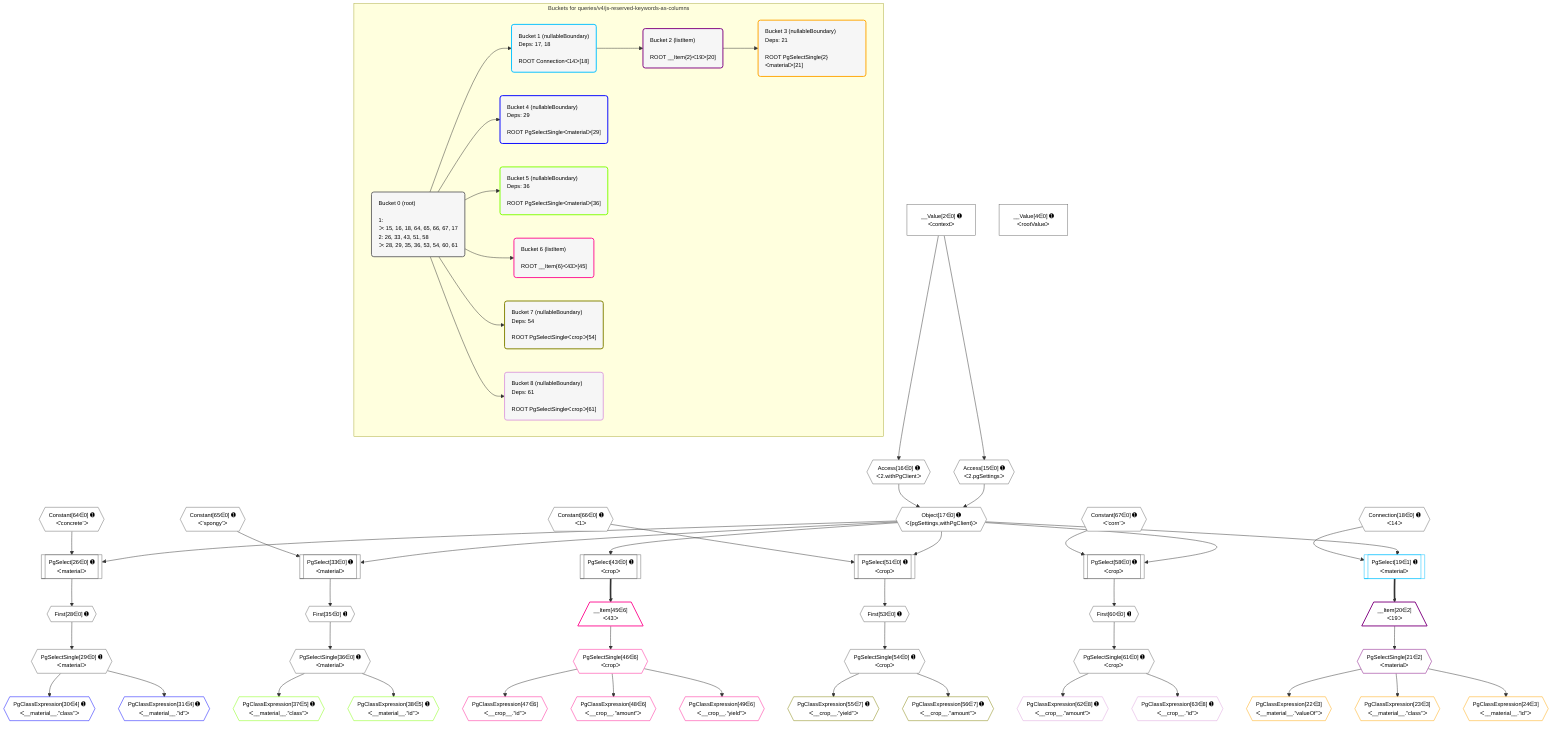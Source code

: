 %%{init: {'themeVariables': { 'fontSize': '12px'}}}%%
graph TD
    classDef path fill:#eee,stroke:#000,color:#000
    classDef plan fill:#fff,stroke-width:1px,color:#000
    classDef itemplan fill:#fff,stroke-width:2px,color:#000
    classDef unbatchedplan fill:#dff,stroke-width:1px,color:#000
    classDef sideeffectplan fill:#fcc,stroke-width:2px,color:#000
    classDef bucket fill:#f6f6f6,color:#000,stroke-width:2px,text-align:left


    %% plan dependencies
    Object17{{"Object[17∈0] ➊<br />ᐸ{pgSettings,withPgClient}ᐳ"}}:::plan
    Access15{{"Access[15∈0] ➊<br />ᐸ2.pgSettingsᐳ"}}:::plan
    Access16{{"Access[16∈0] ➊<br />ᐸ2.withPgClientᐳ"}}:::plan
    Access15 & Access16 --> Object17
    PgSelect26[["PgSelect[26∈0] ➊<br />ᐸmaterialᐳ"]]:::plan
    Constant64{{"Constant[64∈0] ➊<br />ᐸ'concrete'ᐳ"}}:::plan
    Object17 & Constant64 --> PgSelect26
    PgSelect33[["PgSelect[33∈0] ➊<br />ᐸmaterialᐳ"]]:::plan
    Constant65{{"Constant[65∈0] ➊<br />ᐸ'spongy'ᐳ"}}:::plan
    Object17 & Constant65 --> PgSelect33
    PgSelect51[["PgSelect[51∈0] ➊<br />ᐸcropᐳ"]]:::plan
    Constant66{{"Constant[66∈0] ➊<br />ᐸ1ᐳ"}}:::plan
    Object17 & Constant66 --> PgSelect51
    PgSelect58[["PgSelect[58∈0] ➊<br />ᐸcropᐳ"]]:::plan
    Constant67{{"Constant[67∈0] ➊<br />ᐸ'corn'ᐳ"}}:::plan
    Object17 & Constant67 --> PgSelect58
    __Value2["__Value[2∈0] ➊<br />ᐸcontextᐳ"]:::plan
    __Value2 --> Access15
    __Value2 --> Access16
    First28{{"First[28∈0] ➊"}}:::plan
    PgSelect26 --> First28
    PgSelectSingle29{{"PgSelectSingle[29∈0] ➊<br />ᐸmaterialᐳ"}}:::plan
    First28 --> PgSelectSingle29
    First35{{"First[35∈0] ➊"}}:::plan
    PgSelect33 --> First35
    PgSelectSingle36{{"PgSelectSingle[36∈0] ➊<br />ᐸmaterialᐳ"}}:::plan
    First35 --> PgSelectSingle36
    PgSelect43[["PgSelect[43∈0] ➊<br />ᐸcropᐳ"]]:::plan
    Object17 --> PgSelect43
    First53{{"First[53∈0] ➊"}}:::plan
    PgSelect51 --> First53
    PgSelectSingle54{{"PgSelectSingle[54∈0] ➊<br />ᐸcropᐳ"}}:::plan
    First53 --> PgSelectSingle54
    First60{{"First[60∈0] ➊"}}:::plan
    PgSelect58 --> First60
    PgSelectSingle61{{"PgSelectSingle[61∈0] ➊<br />ᐸcropᐳ"}}:::plan
    First60 --> PgSelectSingle61
    __Value4["__Value[4∈0] ➊<br />ᐸrootValueᐳ"]:::plan
    Connection18{{"Connection[18∈0] ➊<br />ᐸ14ᐳ"}}:::plan
    PgSelect19[["PgSelect[19∈1] ➊<br />ᐸmaterialᐳ"]]:::plan
    Object17 & Connection18 --> PgSelect19
    __Item20[/"__Item[20∈2]<br />ᐸ19ᐳ"\]:::itemplan
    PgSelect19 ==> __Item20
    PgSelectSingle21{{"PgSelectSingle[21∈2]<br />ᐸmaterialᐳ"}}:::plan
    __Item20 --> PgSelectSingle21
    PgClassExpression22{{"PgClassExpression[22∈3]<br />ᐸ__material__.”valueOf”ᐳ"}}:::plan
    PgSelectSingle21 --> PgClassExpression22
    PgClassExpression23{{"PgClassExpression[23∈3]<br />ᐸ__material__.”class”ᐳ"}}:::plan
    PgSelectSingle21 --> PgClassExpression23
    PgClassExpression24{{"PgClassExpression[24∈3]<br />ᐸ__material__.”id”ᐳ"}}:::plan
    PgSelectSingle21 --> PgClassExpression24
    PgClassExpression30{{"PgClassExpression[30∈4] ➊<br />ᐸ__material__.”class”ᐳ"}}:::plan
    PgSelectSingle29 --> PgClassExpression30
    PgClassExpression31{{"PgClassExpression[31∈4] ➊<br />ᐸ__material__.”id”ᐳ"}}:::plan
    PgSelectSingle29 --> PgClassExpression31
    PgClassExpression37{{"PgClassExpression[37∈5] ➊<br />ᐸ__material__.”class”ᐳ"}}:::plan
    PgSelectSingle36 --> PgClassExpression37
    PgClassExpression38{{"PgClassExpression[38∈5] ➊<br />ᐸ__material__.”id”ᐳ"}}:::plan
    PgSelectSingle36 --> PgClassExpression38
    __Item45[/"__Item[45∈6]<br />ᐸ43ᐳ"\]:::itemplan
    PgSelect43 ==> __Item45
    PgSelectSingle46{{"PgSelectSingle[46∈6]<br />ᐸcropᐳ"}}:::plan
    __Item45 --> PgSelectSingle46
    PgClassExpression47{{"PgClassExpression[47∈6]<br />ᐸ__crop__.”id”ᐳ"}}:::plan
    PgSelectSingle46 --> PgClassExpression47
    PgClassExpression48{{"PgClassExpression[48∈6]<br />ᐸ__crop__.”amount”ᐳ"}}:::plan
    PgSelectSingle46 --> PgClassExpression48
    PgClassExpression49{{"PgClassExpression[49∈6]<br />ᐸ__crop__.”yield”ᐳ"}}:::plan
    PgSelectSingle46 --> PgClassExpression49
    PgClassExpression55{{"PgClassExpression[55∈7] ➊<br />ᐸ__crop__.”yield”ᐳ"}}:::plan
    PgSelectSingle54 --> PgClassExpression55
    PgClassExpression56{{"PgClassExpression[56∈7] ➊<br />ᐸ__crop__.”amount”ᐳ"}}:::plan
    PgSelectSingle54 --> PgClassExpression56
    PgClassExpression62{{"PgClassExpression[62∈8] ➊<br />ᐸ__crop__.”amount”ᐳ"}}:::plan
    PgSelectSingle61 --> PgClassExpression62
    PgClassExpression63{{"PgClassExpression[63∈8] ➊<br />ᐸ__crop__.”id”ᐳ"}}:::plan
    PgSelectSingle61 --> PgClassExpression63

    %% define steps

    subgraph "Buckets for queries/v4/js-reserved-keywords-as-columns"
    Bucket0("Bucket 0 (root)<br /><br />1: <br />ᐳ: 15, 16, 18, 64, 65, 66, 67, 17<br />2: 26, 33, 43, 51, 58<br />ᐳ: 28, 29, 35, 36, 53, 54, 60, 61"):::bucket
    classDef bucket0 stroke:#696969
    class Bucket0,__Value2,__Value4,Access15,Access16,Object17,Connection18,PgSelect26,First28,PgSelectSingle29,PgSelect33,First35,PgSelectSingle36,PgSelect43,PgSelect51,First53,PgSelectSingle54,PgSelect58,First60,PgSelectSingle61,Constant64,Constant65,Constant66,Constant67 bucket0
    Bucket1("Bucket 1 (nullableBoundary)<br />Deps: 17, 18<br /><br />ROOT Connectionᐸ14ᐳ[18]"):::bucket
    classDef bucket1 stroke:#00bfff
    class Bucket1,PgSelect19 bucket1
    Bucket2("Bucket 2 (listItem)<br /><br />ROOT __Item{2}ᐸ19ᐳ[20]"):::bucket
    classDef bucket2 stroke:#7f007f
    class Bucket2,__Item20,PgSelectSingle21 bucket2
    Bucket3("Bucket 3 (nullableBoundary)<br />Deps: 21<br /><br />ROOT PgSelectSingle{2}ᐸmaterialᐳ[21]"):::bucket
    classDef bucket3 stroke:#ffa500
    class Bucket3,PgClassExpression22,PgClassExpression23,PgClassExpression24 bucket3
    Bucket4("Bucket 4 (nullableBoundary)<br />Deps: 29<br /><br />ROOT PgSelectSingleᐸmaterialᐳ[29]"):::bucket
    classDef bucket4 stroke:#0000ff
    class Bucket4,PgClassExpression30,PgClassExpression31 bucket4
    Bucket5("Bucket 5 (nullableBoundary)<br />Deps: 36<br /><br />ROOT PgSelectSingleᐸmaterialᐳ[36]"):::bucket
    classDef bucket5 stroke:#7fff00
    class Bucket5,PgClassExpression37,PgClassExpression38 bucket5
    Bucket6("Bucket 6 (listItem)<br /><br />ROOT __Item{6}ᐸ43ᐳ[45]"):::bucket
    classDef bucket6 stroke:#ff1493
    class Bucket6,__Item45,PgSelectSingle46,PgClassExpression47,PgClassExpression48,PgClassExpression49 bucket6
    Bucket7("Bucket 7 (nullableBoundary)<br />Deps: 54<br /><br />ROOT PgSelectSingleᐸcropᐳ[54]"):::bucket
    classDef bucket7 stroke:#808000
    class Bucket7,PgClassExpression55,PgClassExpression56 bucket7
    Bucket8("Bucket 8 (nullableBoundary)<br />Deps: 61<br /><br />ROOT PgSelectSingleᐸcropᐳ[61]"):::bucket
    classDef bucket8 stroke:#dda0dd
    class Bucket8,PgClassExpression62,PgClassExpression63 bucket8
    Bucket0 --> Bucket1 & Bucket4 & Bucket5 & Bucket6 & Bucket7 & Bucket8
    Bucket1 --> Bucket2
    Bucket2 --> Bucket3
    end
